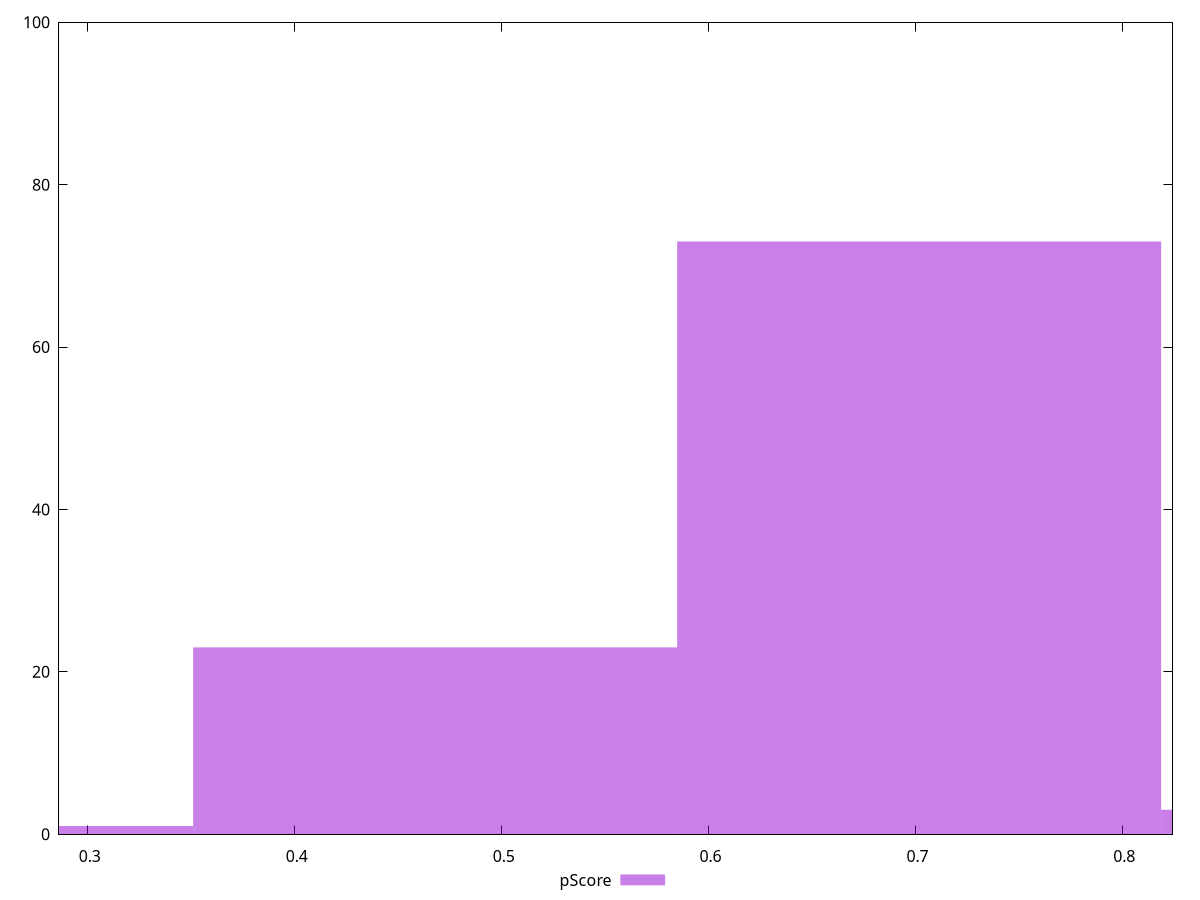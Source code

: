 reset

$pScore <<EOF
0.46787146068381746 23
0.7018071910257262 73
0.9357429213676349 3
0.23393573034190873 1
EOF

set key outside below
set boxwidth 0.23393573034190873
set xrange [0.28604957729316866:0.8242597177328815]
set yrange [0:100]
set trange [0:100]
set style fill transparent solid 0.5 noborder
set terminal svg size 640, 490 enhanced background rgb 'white'
set output "report_00025_2021-02-22T21:38:55.199Z/total-blocking-time/samples/pages/pScore/histogram.svg"

plot $pScore title "pScore" with boxes

reset
